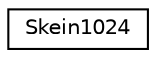 digraph "Graphical Class Hierarchy"
{
 // LATEX_PDF_SIZE
  edge [fontname="Helvetica",fontsize="10",labelfontname="Helvetica",labelfontsize="10"];
  node [fontname="Helvetica",fontsize="10",shape=record];
  rankdir="LR";
  Node0 [label="Skein1024",height=0.2,width=0.4,color="black", fillcolor="white", style="filled",URL="$class_skein1024.html",tooltip="An implementation of the Skein sequential and parallel message-digests with a 1024-bit hash code"];
}
